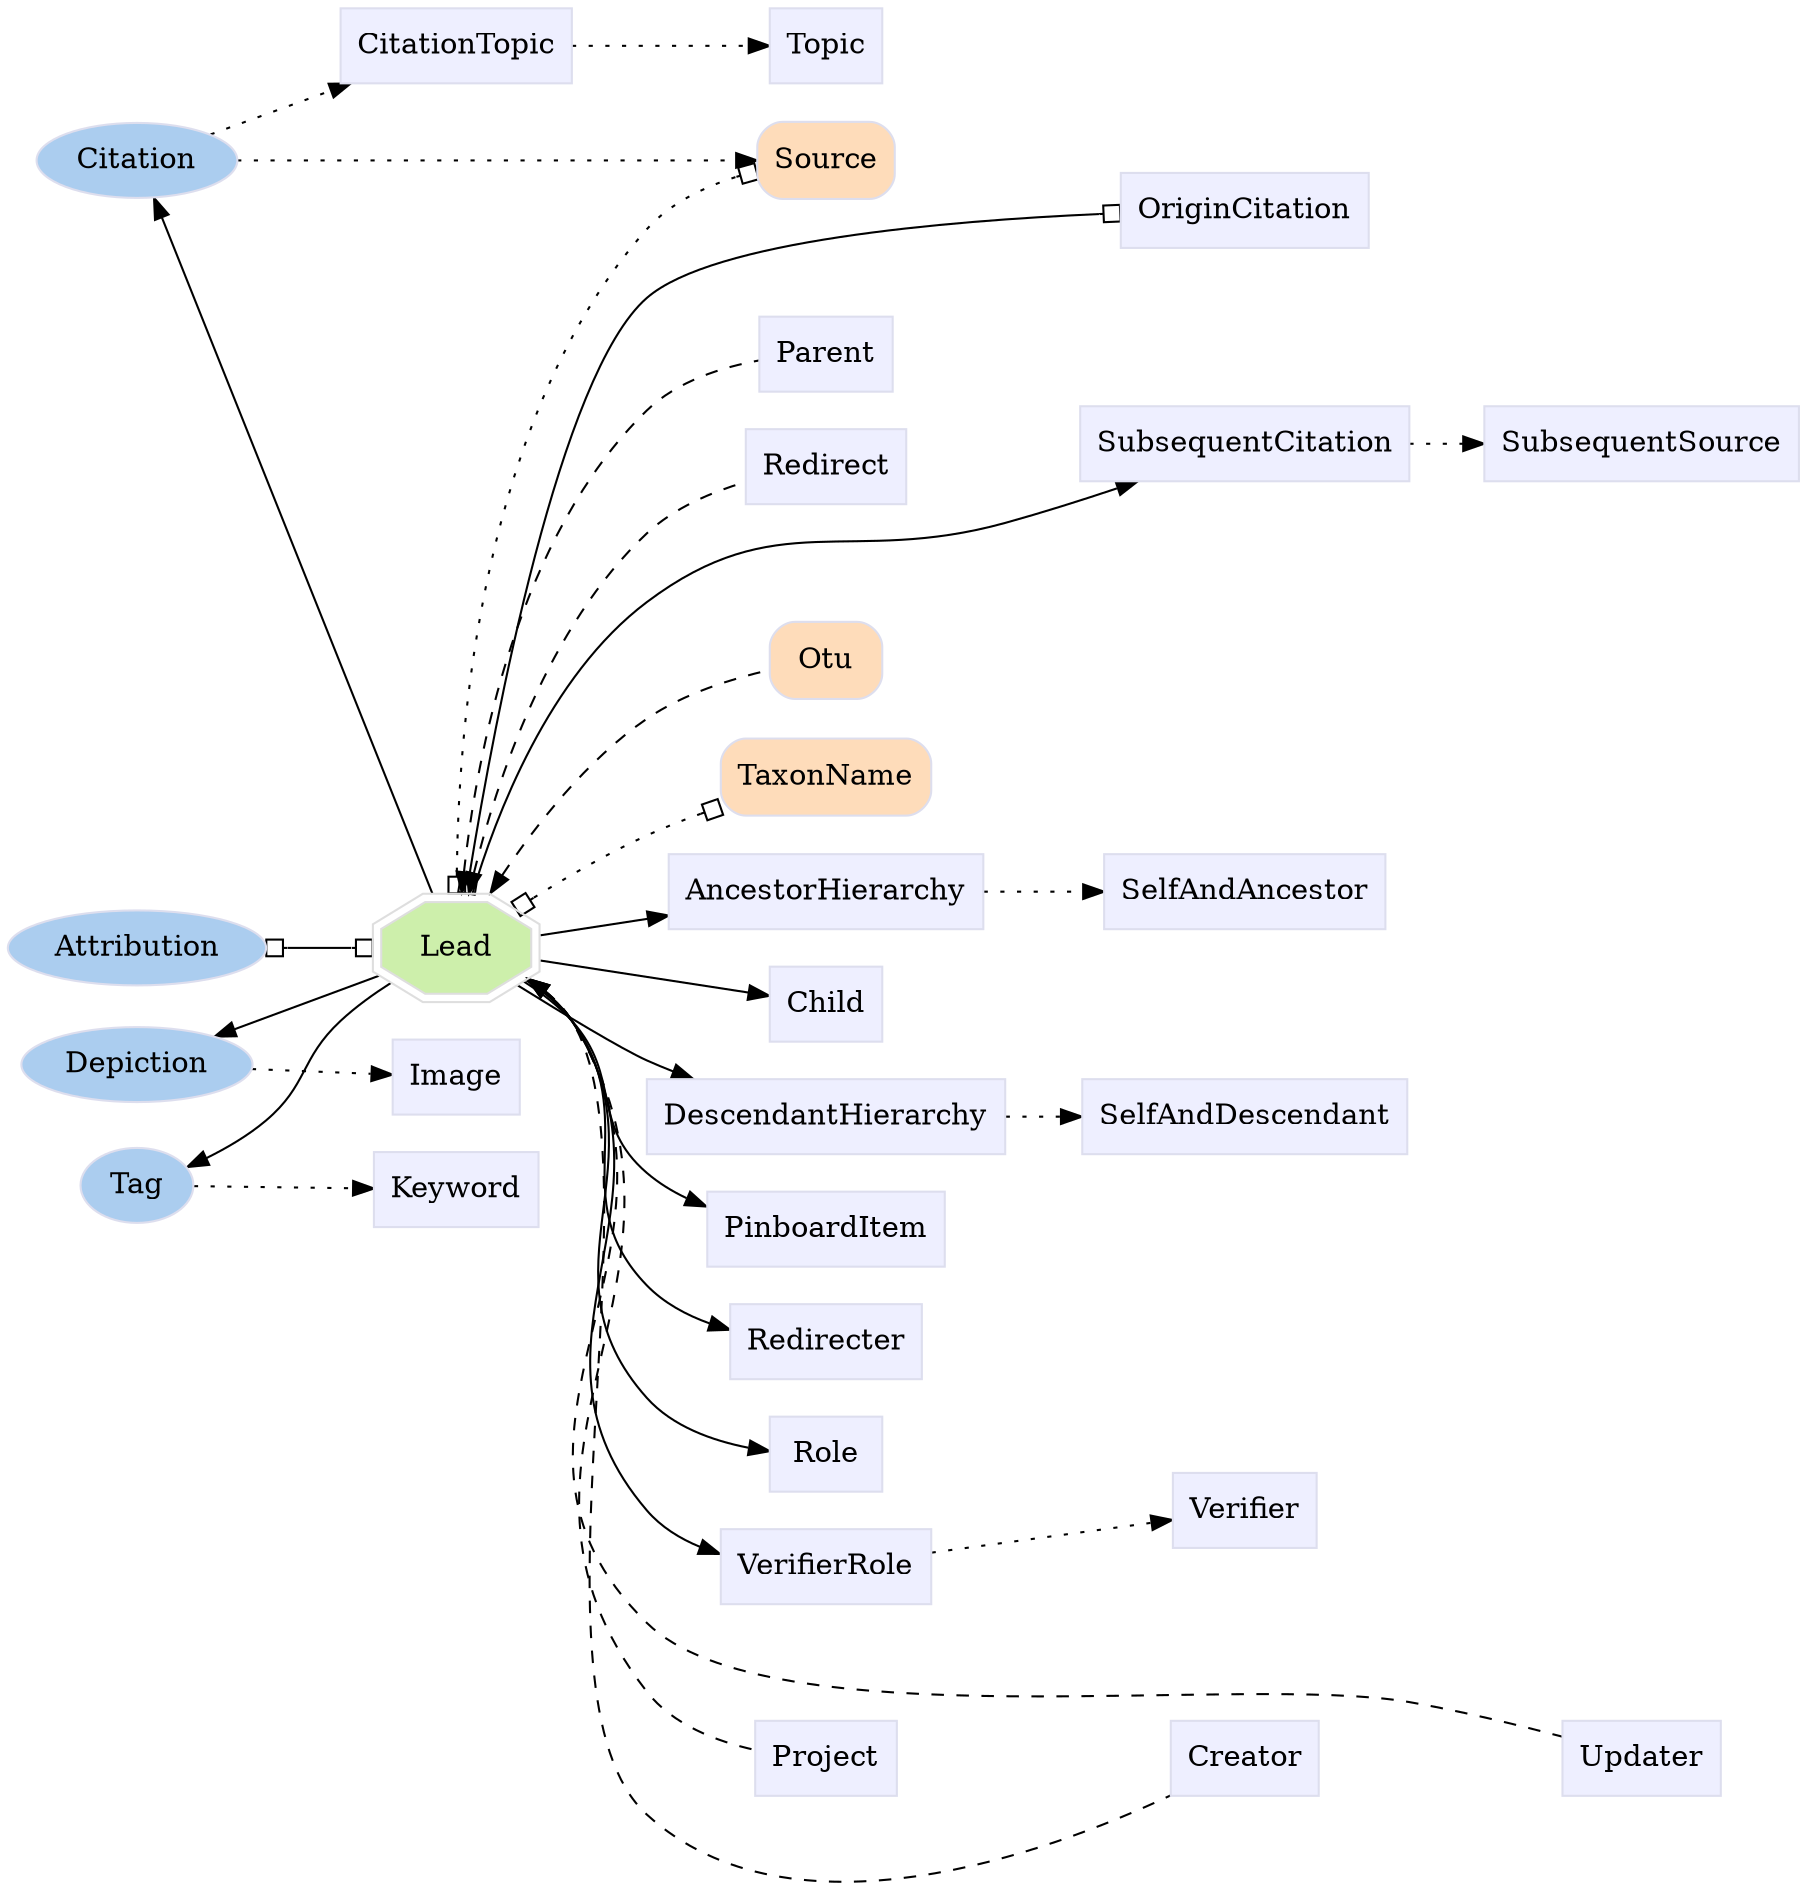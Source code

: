 digraph Lead {
	graph [bb="0,0,711.48,891.25",
		label="",
		outputorder=edgesfirst,
		rankdir=LR
	];
	node [label="\N"];
	subgraph annotator_cluster {
		graph [rank=min];
		Citation	[color="#dddeee",
			fillcolor="#abcdef",
			group=annotator,
			height=0.5,
			href="/develop/Data/models.html#citation",
			label=Citation,
			pos="51.863,818.25",
			shape=oval,
			style=filled,
			target=_top,
			width=1.1279];
		Depiction	[color="#dddeee",
			fillcolor="#abcdef",
			group=annotator,
			height=0.5,
			href="/develop/Data/models.html#depiction",
			label=Depiction,
			pos="51.863,385.25",
			shape=oval,
			style=filled,
			target=_top,
			width=1.3127];
		Tag	[color="#dddeee",
			fillcolor="#abcdef",
			group=annotator,
			height=0.5,
			href="/develop/Data/models.html#tag",
			label=Tag,
			pos="51.863,331.25",
			shape=oval,
			style=filled,
			target=_top,
			width=0.75];
		Attribution	[color="#dddeee",
			fillcolor="#abcdef",
			group=annotator,
			height=0.5,
			href="/develop/Data/models.html#attribution",
			label=Attribution,
			pos="51.863,441.25",
			shape=oval,
			style=filled,
			target=_top,
			width=1.4406];
	}
	subgraph core {
		Source	[color="#dddeee",
			fillcolor="#fedcba",
			group=core,
			height=0.51389,
			href="/develop/Data/models.html#source",
			label=Source,
			pos="333.23,818.25",
			shape=Mrecord,
			style=filled,
			target=_top,
			width=0.75];
		Otu	[color="#dddeee",
			fillcolor="#fedcba",
			group=core,
			height=0.51389,
			href="/develop/Data/models.html#otu",
			label=Otu,
			pos="333.23,578.25",
			shape=Mrecord,
			style=filled,
			target=_top,
			width=0.75];
		TaxonName	[color="#dddeee",
			fillcolor="#fedcba",
			group=core,
			height=0.51389,
			href="/develop/Data/models.html#taxon-name",
			label=TaxonName,
			pos="333.23,523.25",
			shape=Mrecord,
			style=filled,
			target=_top,
			width=1.1597];
	}
	subgraph supporting {
		Lead	[color="#dedede",
			fillcolor="#cdefab",
			group=target,
			height=0.61111,
			href="/develop/Data/models.html#lead",
			label=Lead,
			pos="185.23,441.25",
			shape=doubleoctagon,
			style=filled,
			target=_top,
			width=0.99337];
		AncestorHierarchy	[color="#dddeee",
			fillcolor="#eeefff",
			group=supporting,
			height=0.5,
			href="/develop/Data/models.html#ancestor-hierarchy",
			label=AncestorHierarchy,
			pos="333.23,468.25",
			shape=box,
			style=filled,
			target=_top,
			width=1.6493];
		Child	[color="#dddeee",
			fillcolor="#eeefff",
			group=supporting,
			height=0.5,
			href="/develop/Data/models.html#child",
			label=Child,
			pos="333.23,414.25",
			shape=box,
			style=filled,
			target=_top,
			width=0.75];
		CitationTopic	[color="#dddeee",
			fillcolor="#eeefff",
			group=supporting,
			height=0.5,
			href="/develop/Data/models.html#citation-topic",
			label=CitationTopic,
			pos="185.23,873.25",
			shape=box,
			style=filled,
			target=_top,
			width=1.2639];
		DescendantHierarchy	[color="#dddeee",
			fillcolor="#eeefff",
			group=supporting,
			height=0.5,
			href="/develop/Data/models.html#descendant-hierarchy",
			label=DescendantHierarchy,
			pos="333.23,360.25",
			shape=box,
			style=filled,
			target=_top,
			width=1.8472];
		Image	[color="#dddeee",
			fillcolor="#eeefff",
			group=supporting,
			height=0.5,
			href="/develop/Data/models.html#image",
			label=Image,
			pos="185.23,383.25",
			shape=box,
			style=filled,
			target=_top,
			width=0.75];
		Keyword	[color="#dddeee",
			fillcolor="#eeefff",
			group=supporting,
			height=0.5,
			href="/develop/Data/models.html#keyword",
			label=Keyword,
			pos="185.23,329.25",
			shape=box,
			style=filled,
			target=_top,
			width=0.92014];
		PinboardItem	[color="#dddeee",
			fillcolor="#eeefff",
			group=supporting,
			height=0.5,
			href="/develop/Data/models.html#pinboard-item",
			label=PinboardItem,
			pos="333.23,306.25",
			shape=box,
			style=filled,
			target=_top,
			width=1.2535];
		Redirecter	[color="#dddeee",
			fillcolor="#eeefff",
			group=supporting,
			height=0.5,
			href="/develop/Data/models.html#redirecter",
			label=Redirecter,
			pos="333.23,252.25",
			shape=box,
			style=filled,
			target=_top,
			width=1.0035];
		Role	[color="#dddeee",
			fillcolor="#eeefff",
			group=supporting,
			height=0.5,
			href="/develop/Data/models.html#role",
			label=Role,
			pos="333.23,198.25",
			shape=box,
			style=filled,
			target=_top,
			width=0.75];
		SelfAndAncestor	[color="#dddeee",
			fillcolor="#eeefff",
			group=supporting,
			height=0.5,
			href="/develop/Data/models.html#self-and-ancestor",
			label=SelfAndAncestor,
			pos="497.73,468.25",
			shape=box,
			style=filled,
			target=_top,
			width=1.5243];
		SelfAndDescendant	[color="#dddeee",
			fillcolor="#eeefff",
			group=supporting,
			height=0.5,
			href="/develop/Data/models.html#self-and-descendant",
			label=SelfAndDescendant,
			pos="497.73,360.25",
			shape=box,
			style=filled,
			target=_top,
			width=1.7222];
		SubsequentCitation	[color="#dddeee",
			fillcolor="#eeefff",
			group=supporting,
			height=0.5,
			href="/develop/Data/models.html#subsequent-citation",
			label=SubsequentCitation,
			pos="497.73,671.25",
			shape=box,
			style=filled,
			target=_top,
			width=1.691];
		SubsequentSource	[color="#dddeee",
			fillcolor="#eeefff",
			group=supporting,
			height=0.5,
			href="/develop/Data/models.html#subsequent-source",
			label=SubsequentSource,
			pos="653.6,671.25",
			shape=box,
			style=filled,
			target=_top,
			width=1.6076];
		Topic	[color="#dddeee",
			fillcolor="#eeefff",
			group=supporting,
			height=0.5,
			href="/develop/Data/models.html#topic",
			label=Topic,
			pos="333.23,873.25",
			shape=box,
			style=filled,
			target=_top,
			width=0.75];
		VerifierRole	[color="#dddeee",
			fillcolor="#eeefff",
			group=supporting,
			height=0.5,
			href="/develop/Data/models.html#verifier-role",
			label=VerifierRole,
			pos="333.23,144.25",
			shape=box,
			style=filled,
			target=_top,
			width=1.1493];
		Verifier	[color="#dddeee",
			fillcolor="#eeefff",
			group=supporting,
			height=0.5,
			href="/develop/Data/models.html#verifier",
			label=Verifier,
			pos="497.73,171.25",
			shape=box,
			style=filled,
			target=_top,
			width=0.79514];
		Creator	[color="#dddeee",
			fillcolor="#eeefff",
			group=supporting,
			height=0.5,
			href="/develop/Data/models.html#creator",
			label=Creator,
			pos="497.73,52.254",
			shape=box,
			style=filled,
			target=_top,
			width=0.78472];
		Parent	[color="#dddeee",
			fillcolor="#eeefff",
			group=supporting,
			height=0.5,
			href="/develop/Data/models.html#parent",
			label=Parent,
			pos="333.23,725.25",
			shape=box,
			style=filled,
			target=_top,
			width=0.75];
		Project	[color="#dddeee",
			fillcolor="#eeefff",
			group=supporting,
			height=0.5,
			href="/develop/Data/models.html#project",
			label=Project,
			pos="333.23,52.254",
			shape=box,
			style=filled,
			target=_top,
			width=0.75347];
		Redirect	[color="#dddeee",
			fillcolor="#eeefff",
			group=supporting,
			height=0.5,
			href="/develop/Data/models.html#redirect",
			label=Redirect,
			pos="333.23,671.25",
			shape=box,
			style=filled,
			target=_top,
			width=0.85764];
		Updater	[color="#dddeee",
			fillcolor="#eeefff",
			group=supporting,
			height=0.5,
			href="/develop/Data/models.html#updater",
			label=Updater,
			pos="653.6,52.254",
			shape=box,
			style=filled,
			target=_top,
			width=0.82639];
		OriginCitation	[color="#dddeee",
			fillcolor="#eeefff",
			group=supporting,
			height=0.5,
			href="/develop/Data/models.html#origin-citation",
			label=OriginCitation,
			pos="497.73,794.25",
			shape=box,
			style=filled,
			target=_top,
			width=1.316];
	}
	Citation -> Source	[pos="e,306.08,818.25 92.889,818.25 146.78,818.25 241.96,818.25 294.59,818.25",
		style=dotted];
	Citation -> CitationTopic	[pos="e,140.12,854.79 82.344,830.6 96.306,836.44 113.44,843.62 129.65,850.4",
		style=dotted];
	Depiction -> Image	[pos="e,157.95,383.65 99.547,384.54 115.03,384.31 132.04,384.05 146.74,383.82",
		style=dotted];
	Tag -> Keyword	[pos="e,151.96,329.75 79.131,330.85 96.738,330.59 120.34,330.23 140.72,329.92",
		style=dotted];
	Source -> SubsequentCitation	[pos="e,476.47,689.57 354.48,799.93 383.14,774 435.67,726.49 468.25,697.01",
		style=invis];
	Source -> OriginCitation	[pos="e,449.91,801.17 360.7,814.34 381.79,811.23 412.09,806.75 438.75,802.82",
		style=invis];
	Lead -> Citation	[pos="e,59.199,800.07 176.51,463.4 153.96,528.13 88.146,717 62.891,789.47"];
	Lead -> Depiction	[pos="e,84.328,398.67 154.37,428.53 136.73,421.01 114.12,411.37 94.724,403.1"];
	Lead -> Tag	[pos="e,75.604,340.45 158.98,425.98 152.34,421.37 145.44,415.99 139.73,410.25 119.88,390.35 124.74,376.93 103.73,358.25 98.332,353.46 \
91.936,349.22 85.532,345.61"];
	Lead -> Attribution	[arrowhead=obox,
		arrowtail=obox,
		dir=both,
		pos="s,149.23,441.25 e,104.03,441.25 138.81,441.25 130.95,441.25 122.65,441.25 114.44,441.25"];
	Lead -> Source	[arrowhead=obox,
		arrowtail=obox,
		dir=both,
		pos="s,188.98,463.72 e,305.73,810.88 190.27,473.68 200.31,549.66 228.31,736.47 266.73,785.25 274.28,794.85 285.37,801.89 296.28,806.94",
		style=dotted];
	Lead -> Otu	[dir=back,
		pos="s,197.97,463.65 203.6,473.33 217.89,497.21 240.09,529.18 266.73,550.25 278.27,559.39 293.23,566.08 305.94,570.63",
		style=dashed];
	Lead -> TaxonName	[arrowhead=obox,
		arrowtail=obox,
		dir=both,
		pos="s,209.1,458.28 e,291.14,507.08 217.29,464.08 231.9,474.28 249.79,486.06 266.73,495.25 271.55,497.87 276.67,500.42 281.84,502.85",
		style=dotted];
	Lead -> AncestorHierarchy	[pos="e,273.59,457.41 221.2,447.72 233.7,450.03 248.27,452.73 262.66,455.39"];
	Lead -> Child	[pos="e,305.77,419.15 221.2,434.79 243.32,430.7 271.92,425.41 294.54,421.22"];
	Lead -> DescendantHierarchy	[pos="e,284.48,378.62 209.7,424.74 229.18,411.19 255.45,393.28 266.73,387.25 269.11,385.98 271.56,384.73 274.05,383.5"];
	Lead -> PinboardItem	[pos="e,287.92,319.21 212.6,426.27 219.09,421.72 225.63,416.3 230.73,410.25 255.06,381.36 239.4,359.34 266.73,333.25 270.13,330.01 273.98,\
327.12 278.06,324.57"];
	Lead -> Redirecter	[pos="e,296.62,260.34 213.32,426.82 219.8,422.27 226.16,416.71 230.73,410.25 265.58,360.95 226.73,324.49 266.73,279.25 272.04,273.24 278.9,\
268.54 286.18,264.87"];
	Lead -> Role	[pos="e,305.98,202.88 213.65,427.05 220.14,422.5 226.41,416.88 230.73,410.25 276.44,340.06 213.67,290.07 266.73,225.25 273.95,216.42 284.55,\
210.45 295.11,206.42"];
	Lead -> SubsequentCitation	[pos="e,436.57,654.31 191.06,463.7 199.85,499.09 221.86,567.69 266.73,605.25 268.33,606.59 358.66,632.29 425.62,651.22"];
	Lead -> VerifierRole	[pos="e,291.54,153.57 213.84,427.17 220.33,422.62 226.55,416.97 230.73,410.25 287.41,319.01 200.47,255.81 266.73,171.25 270.76,166.11 \
275.94,161.93 281.63,158.55"];
	Lead -> Creator	[dir=back,
		pos="s,214.1,427.33 222.81,420.18 225.88,417.19 228.61,413.88 230.73,410.25 274,336.02 203.2,83.117 266.73,25.254 322.9,-25.914 421.49,\
13.187 469.25,37.159",
		style=dashed];
	Lead -> Parent	[dir=back,
		pos="s,187.07,463.6 187.88,474.87 192.27,528.65 208.29,634.47 266.73,698.25 276.95,709.41 292.47,716.08 305.83,720",
		style=dashed];
	Lead -> Project	[dir=back,
		pos="s,214.03,427.28 222.75,420.14 225.83,417.16 228.58,413.87 230.73,410.25 305.19,284.94 182.84,203.47 266.73,84.254 275.9,71.213 291.91,\
63.257 305.81,58.54",
		style=dashed];
	Lead -> Redirect	[dir=back,
		pos="s,189.92,463.68 192.2,474.9 201.39,517.83 222.74,592.16 266.73,639.25 276.23,649.43 289.66,656.77 301.89,661.83",
		style=dashed];
	Lead -> Updater	[dir=back,
		pos="s,213.97,427.25 222.71,420.11 225.79,417.14 228.56,413.85 230.73,410.25 298.44,297.88 174.27,210.34 266.73,117.25 313,70.672 495.46,\
92.68 559.73,79.254 581.42,74.722 605.44,67.685 623.61,61.931",
		style=dashed];
	Lead -> OriginCitation	[arrowhead=obox,
		arrowtail=obox,
		dir=both,
		pos="s,188.88,463.45 e,450.03,791.56 190.2,473.7 199.67,545.45 225.84,714.23 266.73,752.25 291.26,775.07 379.8,785.93 439.59,790.76"];
	AncestorHierarchy -> SelfAndAncestor	[pos="e,442.48,468.25 392.89,468.25 405.28,468.25 418.43,468.25 431.06,468.25",
		style=dotted];
	CitationTopic -> Topic	[pos="e,305.86,873.25 231.22,873.25 251.48,873.25 275.14,873.25 294.46,873.25",
		style=dotted];
	DescendantHierarchy -> SelfAndDescendant	[pos="e,435.33,360.25 399.85,360.25 407.82,360.25 415.99,360.25 424.04,360.25",
		style=dotted];
	Role -> Verifier	[pos="e,468.63,175.92 360.7,193.86 386.9,189.5 427.32,182.79 457.3,177.8",
		style=invis];
	SubsequentCitation -> SubsequentSource	[pos="e,595.42,671.25 559.1,671.25 567.32,671.25 575.8,671.25 584.15,671.25",
		style=dotted];
	VerifierRole -> Verifier	[pos="e,468.63,166.59 374.81,151 400.05,155.19 432.34,160.56 457.35,164.71",
		style=dotted];
	Creator -> Updater	[pos="e,623.5,52.254 526.24,52.254 550.11,52.254 584.99,52.254 612.06,52.254",
		style=invis];
	Project -> Creator	[pos="e,469.18,52.254 360.7,52.254 387.06,52.254 427.81,52.254 457.85,52.254",
		style=invis];
}
